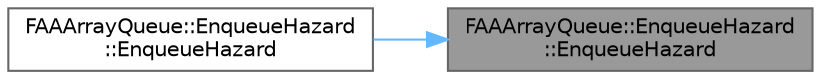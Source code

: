 digraph "FAAArrayQueue::EnqueueHazard::EnqueueHazard"
{
 // INTERACTIVE_SVG=YES
 // LATEX_PDF_SIZE
  bgcolor="transparent";
  edge [fontname=Helvetica,fontsize=10,labelfontname=Helvetica,labelfontsize=10];
  node [fontname=Helvetica,fontsize=10,shape=box,height=0.2,width=0.4];
  rankdir="RL";
  Node1 [id="Node000001",label="FAAArrayQueue::EnqueueHazard\l::EnqueueHazard",height=0.2,width=0.4,color="gray40", fillcolor="grey60", style="filled", fontcolor="black",tooltip=" "];
  Node1 -> Node2 [id="edge1_Node000001_Node000002",dir="back",color="steelblue1",style="solid",tooltip=" "];
  Node2 [id="Node000002",label="FAAArrayQueue::EnqueueHazard\l::EnqueueHazard",height=0.2,width=0.4,color="grey40", fillcolor="white", style="filled",URL="$d0/db5/classFAAArrayQueue_1_1EnqueueHazard.html#a70cf2f7e792978af8a778e1032ac1ff1",tooltip=" "];
}
